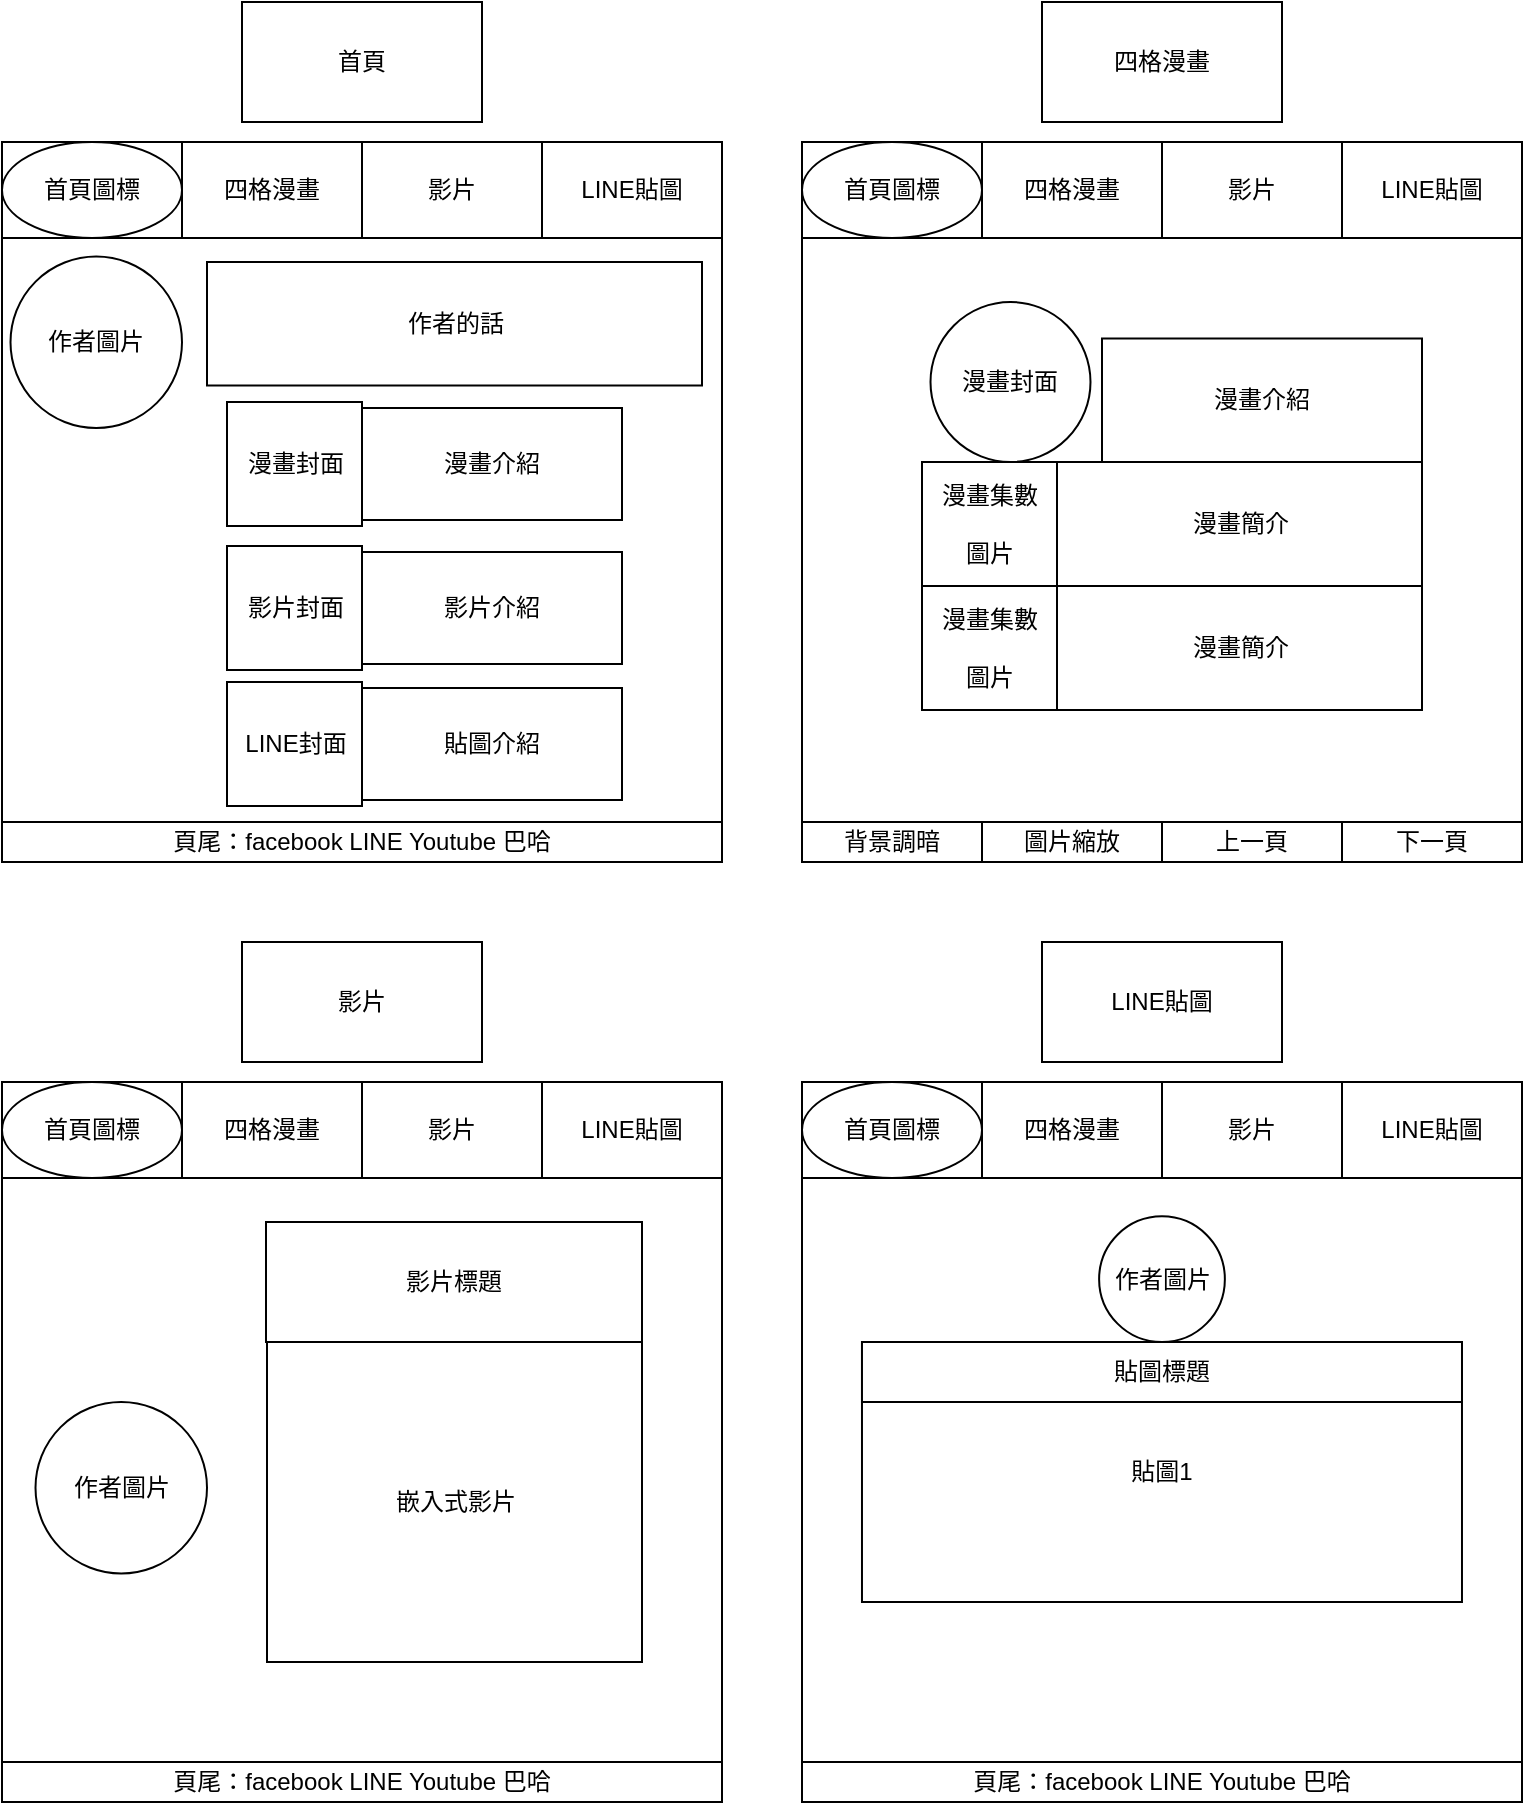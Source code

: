 <mxfile version="22.0.4" type="device">
  <diagram id="2mnI9lBxOz8fttfoecNu" name="第 1 页">
    <mxGraphModel dx="836" dy="1698" grid="1" gridSize="10" guides="1" tooltips="1" connect="1" arrows="1" fold="1" page="1" pageScale="1" pageWidth="827" pageHeight="1169" math="0" shadow="0">
      <root>
        <mxCell id="0" />
        <mxCell id="1" parent="0" />
        <mxCell id="gmaqWhd-WiNgRrMq-LPP-3" value="" style="rounded=0;whiteSpace=wrap;html=1;container=0;" vertex="1" parent="1">
          <mxGeometry x="40" y="40" width="360" height="360" as="geometry" />
        </mxCell>
        <mxCell id="gmaqWhd-WiNgRrMq-LPP-4" value="" style="rounded=0;whiteSpace=wrap;html=1;container=0;" vertex="1" parent="1">
          <mxGeometry x="40" y="40" width="360" height="48" as="geometry" />
        </mxCell>
        <mxCell id="gmaqWhd-WiNgRrMq-LPP-10" value="LINE貼圖" style="rounded=0;whiteSpace=wrap;html=1;container=0;" vertex="1" parent="1">
          <mxGeometry x="310" y="40" width="90" height="48" as="geometry" />
        </mxCell>
        <mxCell id="gmaqWhd-WiNgRrMq-LPP-11" value="影片" style="rounded=0;whiteSpace=wrap;html=1;container=0;" vertex="1" parent="1">
          <mxGeometry x="220" y="40" width="90" height="48" as="geometry" />
        </mxCell>
        <mxCell id="gmaqWhd-WiNgRrMq-LPP-12" value="四格漫畫" style="rounded=0;whiteSpace=wrap;html=1;container=0;" vertex="1" parent="1">
          <mxGeometry x="130" y="40" width="90" height="48" as="geometry" />
        </mxCell>
        <mxCell id="gmaqWhd-WiNgRrMq-LPP-13" value="首頁圖標" style="ellipse;whiteSpace=wrap;html=1;container=0;" vertex="1" parent="1">
          <mxGeometry x="40" y="40" width="90" height="48" as="geometry" />
        </mxCell>
        <mxCell id="gmaqWhd-WiNgRrMq-LPP-14" value="作者圖片" style="ellipse;whiteSpace=wrap;html=1;aspect=fixed;container=0;" vertex="1" parent="1">
          <mxGeometry x="44.25" y="97.25" width="85.75" height="85.75" as="geometry" />
        </mxCell>
        <mxCell id="gmaqWhd-WiNgRrMq-LPP-23" value="作者的話" style="rounded=0;whiteSpace=wrap;html=1;container=0;" vertex="1" parent="1">
          <mxGeometry x="142.5" y="100" width="247.5" height="61.75" as="geometry" />
        </mxCell>
        <mxCell id="gmaqWhd-WiNgRrMq-LPP-29" value="影片介紹" style="rounded=0;whiteSpace=wrap;html=1;rotation=0;container=0;" vertex="1" parent="1">
          <mxGeometry x="220" y="245" width="130" height="56" as="geometry" />
        </mxCell>
        <mxCell id="gmaqWhd-WiNgRrMq-LPP-30" value="影片封面" style="rounded=0;whiteSpace=wrap;html=1;" vertex="1" parent="1">
          <mxGeometry x="152.5" y="242" width="67.5" height="62" as="geometry" />
        </mxCell>
        <mxCell id="gmaqWhd-WiNgRrMq-LPP-38" value="首頁" style="rounded=0;whiteSpace=wrap;html=1;" vertex="1" parent="1">
          <mxGeometry x="160" y="-30" width="120" height="60" as="geometry" />
        </mxCell>
        <mxCell id="gmaqWhd-WiNgRrMq-LPP-39" value="貼圖介紹" style="rounded=0;whiteSpace=wrap;html=1;rotation=0;container=0;" vertex="1" parent="1">
          <mxGeometry x="220" y="313" width="130" height="56" as="geometry" />
        </mxCell>
        <mxCell id="gmaqWhd-WiNgRrMq-LPP-40" value="LINE封面" style="rounded=0;whiteSpace=wrap;html=1;" vertex="1" parent="1">
          <mxGeometry x="152.5" y="310" width="67.5" height="62" as="geometry" />
        </mxCell>
        <mxCell id="gmaqWhd-WiNgRrMq-LPP-41" value="" style="group" vertex="1" connectable="0" parent="1">
          <mxGeometry x="152.5" y="180" width="197.5" height="62" as="geometry" />
        </mxCell>
        <mxCell id="gmaqWhd-WiNgRrMq-LPP-15" value="漫畫介紹" style="rounded=0;whiteSpace=wrap;html=1;rotation=0;container=0;" vertex="1" parent="gmaqWhd-WiNgRrMq-LPP-41">
          <mxGeometry x="67.5" y="-7" width="130" height="56" as="geometry" />
        </mxCell>
        <mxCell id="gmaqWhd-WiNgRrMq-LPP-28" value="漫畫封面" style="rounded=0;whiteSpace=wrap;html=1;" vertex="1" parent="gmaqWhd-WiNgRrMq-LPP-41">
          <mxGeometry y="-10" width="67.5" height="62" as="geometry" />
        </mxCell>
        <mxCell id="gmaqWhd-WiNgRrMq-LPP-42" value="" style="rounded=0;whiteSpace=wrap;html=1;container=0;" vertex="1" parent="1">
          <mxGeometry x="440" y="40" width="360" height="360" as="geometry" />
        </mxCell>
        <mxCell id="gmaqWhd-WiNgRrMq-LPP-43" value="" style="rounded=0;whiteSpace=wrap;html=1;container=0;" vertex="1" parent="1">
          <mxGeometry x="440" y="40" width="360" height="48" as="geometry" />
        </mxCell>
        <mxCell id="gmaqWhd-WiNgRrMq-LPP-44" value="LINE貼圖" style="rounded=0;whiteSpace=wrap;html=1;container=0;" vertex="1" parent="1">
          <mxGeometry x="710" y="40" width="90" height="48" as="geometry" />
        </mxCell>
        <mxCell id="gmaqWhd-WiNgRrMq-LPP-45" value="影片" style="rounded=0;whiteSpace=wrap;html=1;container=0;" vertex="1" parent="1">
          <mxGeometry x="620" y="40" width="90" height="48" as="geometry" />
        </mxCell>
        <mxCell id="gmaqWhd-WiNgRrMq-LPP-46" value="四格漫畫" style="rounded=0;whiteSpace=wrap;html=1;container=0;" vertex="1" parent="1">
          <mxGeometry x="530" y="40" width="90" height="48" as="geometry" />
        </mxCell>
        <mxCell id="gmaqWhd-WiNgRrMq-LPP-47" value="首頁圖標" style="ellipse;whiteSpace=wrap;html=1;container=0;" vertex="1" parent="1">
          <mxGeometry x="440" y="40" width="90" height="48" as="geometry" />
        </mxCell>
        <mxCell id="gmaqWhd-WiNgRrMq-LPP-49" value="漫畫介紹" style="rounded=0;whiteSpace=wrap;html=1;container=0;" vertex="1" parent="1">
          <mxGeometry x="590" y="138.25" width="160" height="61.75" as="geometry" />
        </mxCell>
        <mxCell id="gmaqWhd-WiNgRrMq-LPP-52" value="" style="group" vertex="1" connectable="0" parent="1">
          <mxGeometry x="440" y="380" width="360" height="20" as="geometry" />
        </mxCell>
        <mxCell id="gmaqWhd-WiNgRrMq-LPP-53" value="下一頁" style="rounded=0;whiteSpace=wrap;html=1;container=0;movable=1;resizable=1;rotatable=1;deletable=1;editable=1;locked=0;connectable=1;" vertex="1" parent="gmaqWhd-WiNgRrMq-LPP-52">
          <mxGeometry x="270" width="90" height="20" as="geometry" />
        </mxCell>
        <mxCell id="gmaqWhd-WiNgRrMq-LPP-54" value="背景調暗" style="rounded=0;whiteSpace=wrap;html=1;container=0;movable=1;resizable=1;rotatable=1;deletable=1;editable=1;locked=0;connectable=1;" vertex="1" parent="gmaqWhd-WiNgRrMq-LPP-52">
          <mxGeometry width="90" height="20" as="geometry" />
        </mxCell>
        <mxCell id="gmaqWhd-WiNgRrMq-LPP-55" value="上一頁" style="rounded=0;whiteSpace=wrap;html=1;container=0;movable=1;resizable=1;rotatable=1;deletable=1;editable=1;locked=0;connectable=1;" vertex="1" parent="gmaqWhd-WiNgRrMq-LPP-52">
          <mxGeometry x="180" width="90" height="20" as="geometry" />
        </mxCell>
        <mxCell id="gmaqWhd-WiNgRrMq-LPP-56" value="圖片縮放" style="rounded=0;whiteSpace=wrap;html=1;container=0;movable=1;resizable=1;rotatable=1;deletable=1;editable=1;locked=0;connectable=1;" vertex="1" parent="gmaqWhd-WiNgRrMq-LPP-52">
          <mxGeometry x="90" width="90" height="20" as="geometry" />
        </mxCell>
        <mxCell id="gmaqWhd-WiNgRrMq-LPP-57" value="四格漫畫" style="rounded=0;whiteSpace=wrap;html=1;" vertex="1" parent="1">
          <mxGeometry x="560" y="-30" width="120" height="60" as="geometry" />
        </mxCell>
        <mxCell id="gmaqWhd-WiNgRrMq-LPP-61" value="漫畫簡介" style="rounded=0;whiteSpace=wrap;html=1;rotation=0;container=0;" vertex="1" parent="1">
          <mxGeometry x="567.5" y="200" width="182.5" height="62" as="geometry" />
        </mxCell>
        <mxCell id="gmaqWhd-WiNgRrMq-LPP-62" value="漫畫集數&lt;br&gt;&lt;br&gt;圖片" style="rounded=0;whiteSpace=wrap;html=1;" vertex="1" parent="1">
          <mxGeometry x="500" y="200" width="67.5" height="62" as="geometry" />
        </mxCell>
        <mxCell id="gmaqWhd-WiNgRrMq-LPP-48" value="漫畫封面" style="ellipse;whiteSpace=wrap;html=1;aspect=fixed;container=0;" vertex="1" parent="1">
          <mxGeometry x="504.25" y="120" width="80" height="80" as="geometry" />
        </mxCell>
        <mxCell id="gmaqWhd-WiNgRrMq-LPP-63" value="漫畫簡介" style="rounded=0;whiteSpace=wrap;html=1;rotation=0;container=0;" vertex="1" parent="1">
          <mxGeometry x="567.5" y="262" width="182.5" height="62" as="geometry" />
        </mxCell>
        <mxCell id="gmaqWhd-WiNgRrMq-LPP-64" value="漫畫集數&lt;br&gt;&lt;br&gt;圖片" style="rounded=0;whiteSpace=wrap;html=1;" vertex="1" parent="1">
          <mxGeometry x="500" y="262" width="67.5" height="62" as="geometry" />
        </mxCell>
        <mxCell id="gmaqWhd-WiNgRrMq-LPP-67" value="" style="rounded=0;whiteSpace=wrap;html=1;container=0;" vertex="1" parent="1">
          <mxGeometry x="40" y="510" width="360" height="360" as="geometry" />
        </mxCell>
        <mxCell id="gmaqWhd-WiNgRrMq-LPP-68" value="" style="rounded=0;whiteSpace=wrap;html=1;container=0;" vertex="1" parent="1">
          <mxGeometry x="40" y="510" width="360" height="48" as="geometry" />
        </mxCell>
        <mxCell id="gmaqWhd-WiNgRrMq-LPP-69" value="LINE貼圖" style="rounded=0;whiteSpace=wrap;html=1;container=0;" vertex="1" parent="1">
          <mxGeometry x="310" y="510" width="90" height="48" as="geometry" />
        </mxCell>
        <mxCell id="gmaqWhd-WiNgRrMq-LPP-70" value="影片" style="rounded=0;whiteSpace=wrap;html=1;container=0;" vertex="1" parent="1">
          <mxGeometry x="220" y="510" width="90" height="48" as="geometry" />
        </mxCell>
        <mxCell id="gmaqWhd-WiNgRrMq-LPP-71" value="四格漫畫" style="rounded=0;whiteSpace=wrap;html=1;container=0;" vertex="1" parent="1">
          <mxGeometry x="130" y="510" width="90" height="48" as="geometry" />
        </mxCell>
        <mxCell id="gmaqWhd-WiNgRrMq-LPP-72" value="首頁圖標" style="ellipse;whiteSpace=wrap;html=1;container=0;" vertex="1" parent="1">
          <mxGeometry x="40" y="510" width="90" height="48" as="geometry" />
        </mxCell>
        <mxCell id="gmaqWhd-WiNgRrMq-LPP-73" value="作者圖片" style="ellipse;whiteSpace=wrap;html=1;aspect=fixed;container=0;" vertex="1" parent="1">
          <mxGeometry x="56.75" y="670" width="85.75" height="85.75" as="geometry" />
        </mxCell>
        <mxCell id="gmaqWhd-WiNgRrMq-LPP-82" value="影片" style="rounded=0;whiteSpace=wrap;html=1;" vertex="1" parent="1">
          <mxGeometry x="160" y="440" width="120" height="60" as="geometry" />
        </mxCell>
        <mxCell id="gmaqWhd-WiNgRrMq-LPP-88" value="嵌入式影片" style="rounded=0;whiteSpace=wrap;html=1;" vertex="1" parent="1">
          <mxGeometry x="172.5" y="640" width="187.5" height="160" as="geometry" />
        </mxCell>
        <mxCell id="gmaqWhd-WiNgRrMq-LPP-89" value="影片標題" style="rounded=0;whiteSpace=wrap;html=1;" vertex="1" parent="1">
          <mxGeometry x="172" y="580" width="188" height="60" as="geometry" />
        </mxCell>
        <mxCell id="gmaqWhd-WiNgRrMq-LPP-90" value="頁尾：facebook LINE Youtube 巴哈" style="rounded=0;whiteSpace=wrap;html=1;" vertex="1" parent="1">
          <mxGeometry x="40" y="380" width="360" height="20" as="geometry" />
        </mxCell>
        <mxCell id="gmaqWhd-WiNgRrMq-LPP-92" value="頁尾：facebook LINE Youtube 巴哈" style="rounded=0;whiteSpace=wrap;html=1;" vertex="1" parent="1">
          <mxGeometry x="40" y="850" width="360" height="20" as="geometry" />
        </mxCell>
        <mxCell id="gmaqWhd-WiNgRrMq-LPP-93" value="" style="rounded=0;whiteSpace=wrap;html=1;container=0;" vertex="1" parent="1">
          <mxGeometry x="440" y="510" width="360" height="360" as="geometry" />
        </mxCell>
        <mxCell id="gmaqWhd-WiNgRrMq-LPP-94" value="" style="rounded=0;whiteSpace=wrap;html=1;container=0;" vertex="1" parent="1">
          <mxGeometry x="440" y="510" width="360" height="48" as="geometry" />
        </mxCell>
        <mxCell id="gmaqWhd-WiNgRrMq-LPP-95" value="LINE貼圖" style="rounded=0;whiteSpace=wrap;html=1;container=0;" vertex="1" parent="1">
          <mxGeometry x="710" y="510" width="90" height="48" as="geometry" />
        </mxCell>
        <mxCell id="gmaqWhd-WiNgRrMq-LPP-96" value="影片" style="rounded=0;whiteSpace=wrap;html=1;container=0;" vertex="1" parent="1">
          <mxGeometry x="620" y="510" width="90" height="48" as="geometry" />
        </mxCell>
        <mxCell id="gmaqWhd-WiNgRrMq-LPP-97" value="四格漫畫" style="rounded=0;whiteSpace=wrap;html=1;container=0;" vertex="1" parent="1">
          <mxGeometry x="530" y="510" width="90" height="48" as="geometry" />
        </mxCell>
        <mxCell id="gmaqWhd-WiNgRrMq-LPP-98" value="首頁圖標" style="ellipse;whiteSpace=wrap;html=1;container=0;" vertex="1" parent="1">
          <mxGeometry x="440" y="510" width="90" height="48" as="geometry" />
        </mxCell>
        <mxCell id="gmaqWhd-WiNgRrMq-LPP-99" value="作者圖片" style="ellipse;whiteSpace=wrap;html=1;aspect=fixed;container=0;" vertex="1" parent="1">
          <mxGeometry x="588.56" y="577.13" width="62.87" height="62.87" as="geometry" />
        </mxCell>
        <mxCell id="gmaqWhd-WiNgRrMq-LPP-100" value="LINE貼圖" style="rounded=0;whiteSpace=wrap;html=1;" vertex="1" parent="1">
          <mxGeometry x="560" y="440" width="120" height="60" as="geometry" />
        </mxCell>
        <mxCell id="gmaqWhd-WiNgRrMq-LPP-103" value="頁尾：facebook LINE Youtube 巴哈" style="rounded=0;whiteSpace=wrap;html=1;" vertex="1" parent="1">
          <mxGeometry x="440" y="850" width="360" height="20" as="geometry" />
        </mxCell>
        <mxCell id="gmaqWhd-WiNgRrMq-LPP-104" value="貼圖1" style="rounded=0;whiteSpace=wrap;html=1;" vertex="1" parent="1">
          <mxGeometry x="469.99" y="640" width="300" height="130" as="geometry" />
        </mxCell>
        <mxCell id="gmaqWhd-WiNgRrMq-LPP-105" value="貼圖標題" style="rounded=0;whiteSpace=wrap;html=1;" vertex="1" parent="1">
          <mxGeometry x="469.99" y="640" width="300" height="30" as="geometry" />
        </mxCell>
      </root>
    </mxGraphModel>
  </diagram>
</mxfile>
